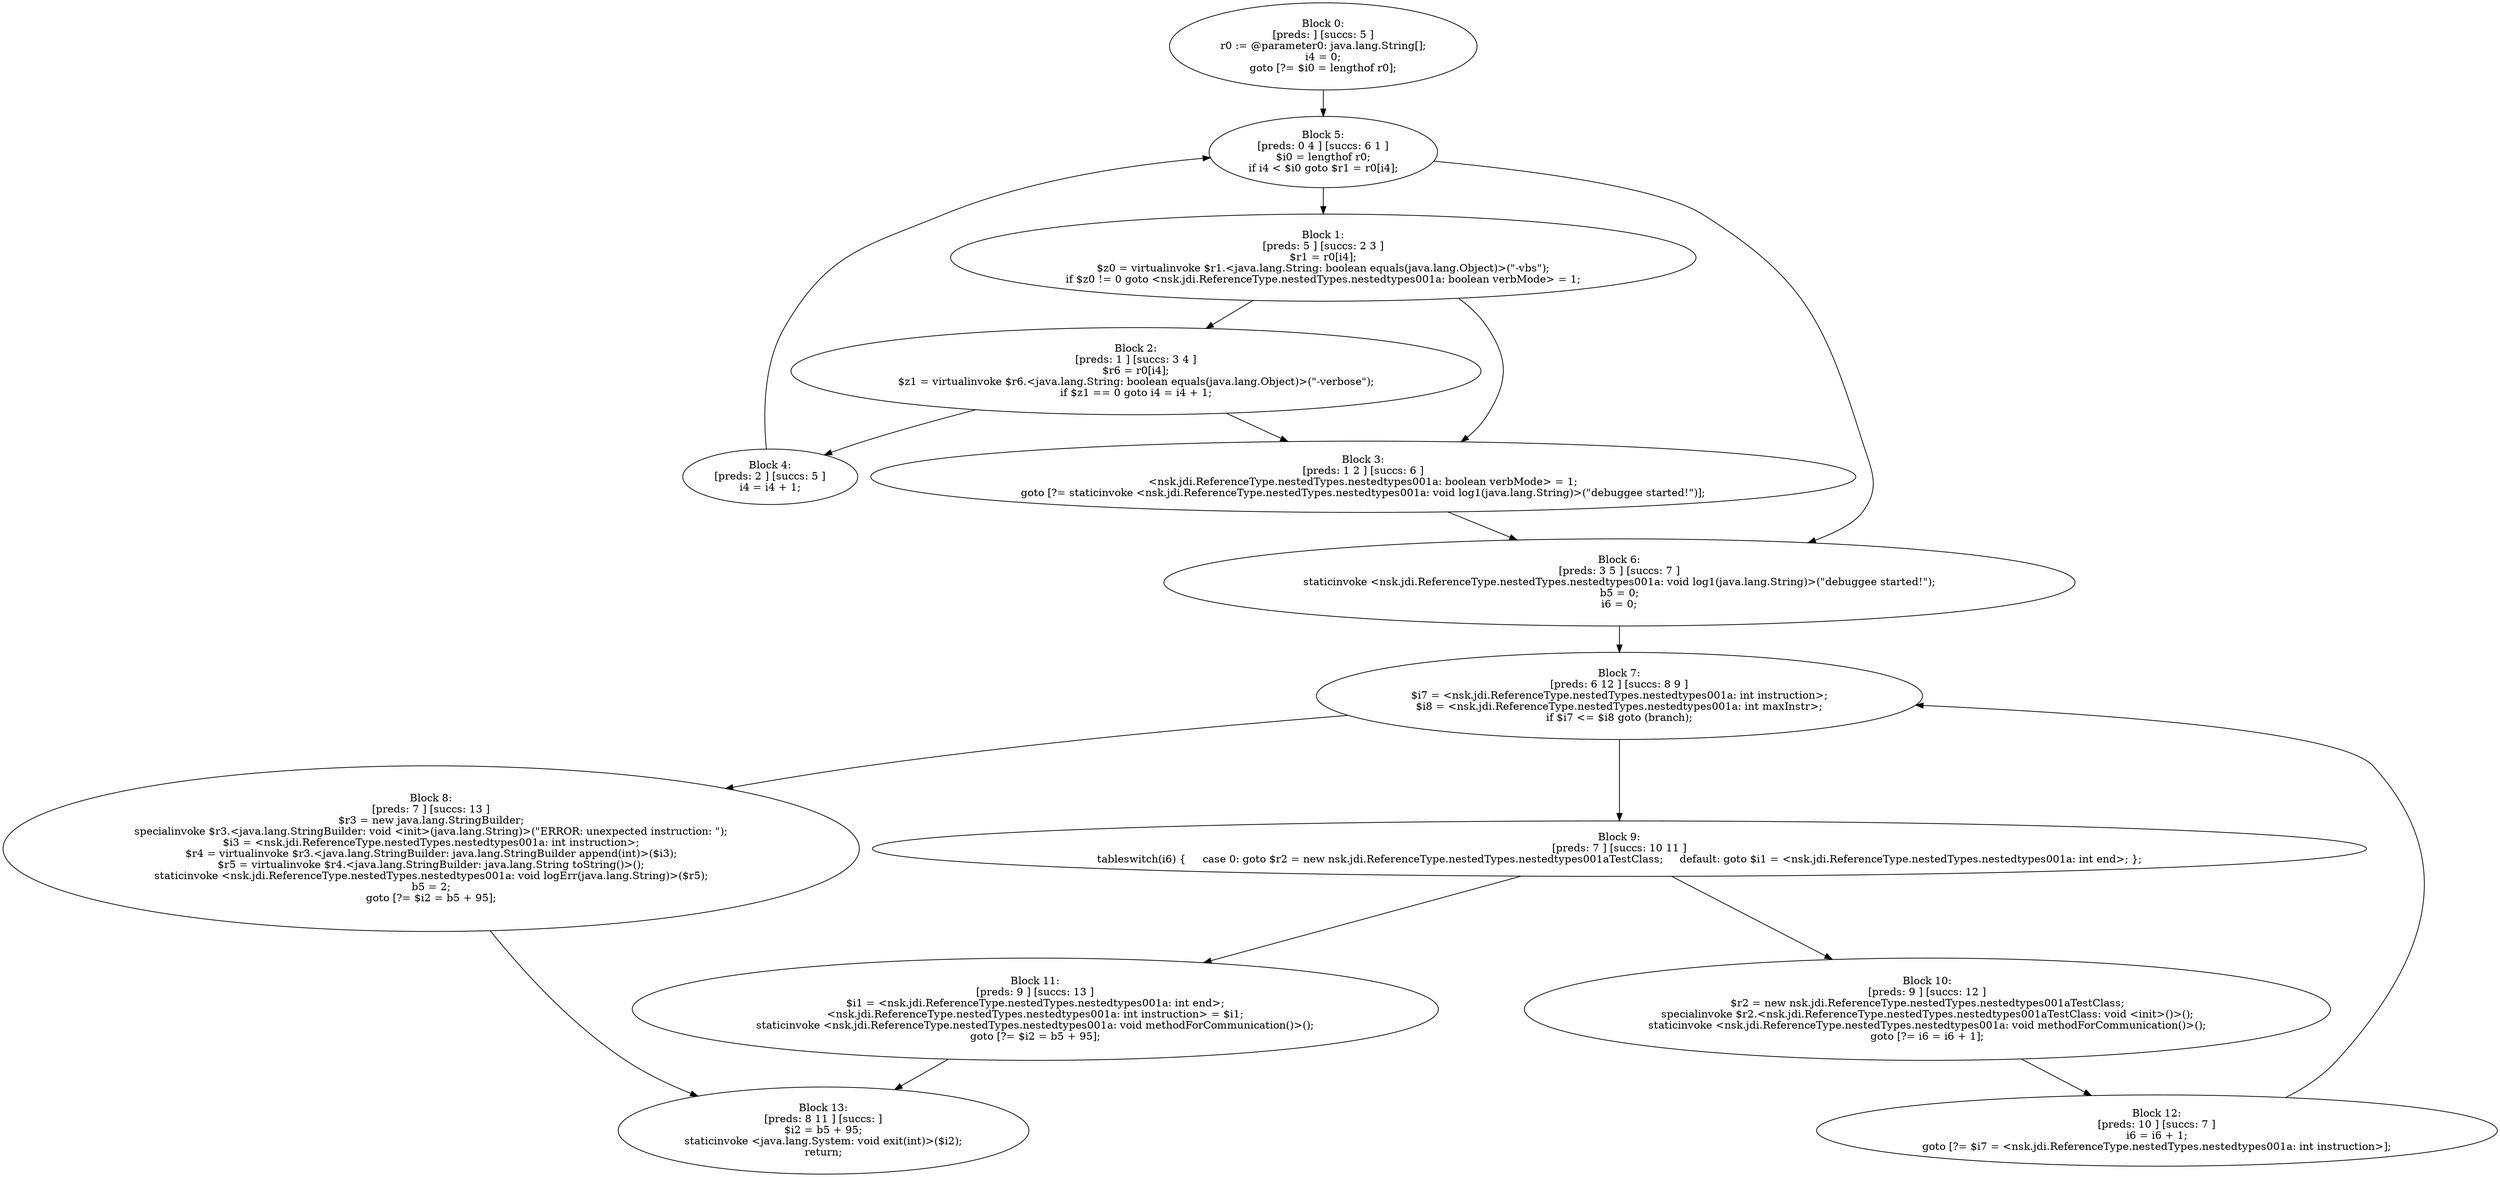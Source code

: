 digraph "unitGraph" {
    "Block 0:
[preds: ] [succs: 5 ]
r0 := @parameter0: java.lang.String[];
i4 = 0;
goto [?= $i0 = lengthof r0];
"
    "Block 1:
[preds: 5 ] [succs: 2 3 ]
$r1 = r0[i4];
$z0 = virtualinvoke $r1.<java.lang.String: boolean equals(java.lang.Object)>(\"-vbs\");
if $z0 != 0 goto <nsk.jdi.ReferenceType.nestedTypes.nestedtypes001a: boolean verbMode> = 1;
"
    "Block 2:
[preds: 1 ] [succs: 3 4 ]
$r6 = r0[i4];
$z1 = virtualinvoke $r6.<java.lang.String: boolean equals(java.lang.Object)>(\"-verbose\");
if $z1 == 0 goto i4 = i4 + 1;
"
    "Block 3:
[preds: 1 2 ] [succs: 6 ]
<nsk.jdi.ReferenceType.nestedTypes.nestedtypes001a: boolean verbMode> = 1;
goto [?= staticinvoke <nsk.jdi.ReferenceType.nestedTypes.nestedtypes001a: void log1(java.lang.String)>(\"debuggee started!\")];
"
    "Block 4:
[preds: 2 ] [succs: 5 ]
i4 = i4 + 1;
"
    "Block 5:
[preds: 0 4 ] [succs: 6 1 ]
$i0 = lengthof r0;
if i4 < $i0 goto $r1 = r0[i4];
"
    "Block 6:
[preds: 3 5 ] [succs: 7 ]
staticinvoke <nsk.jdi.ReferenceType.nestedTypes.nestedtypes001a: void log1(java.lang.String)>(\"debuggee started!\");
b5 = 0;
i6 = 0;
"
    "Block 7:
[preds: 6 12 ] [succs: 8 9 ]
$i7 = <nsk.jdi.ReferenceType.nestedTypes.nestedtypes001a: int instruction>;
$i8 = <nsk.jdi.ReferenceType.nestedTypes.nestedtypes001a: int maxInstr>;
if $i7 <= $i8 goto (branch);
"
    "Block 8:
[preds: 7 ] [succs: 13 ]
$r3 = new java.lang.StringBuilder;
specialinvoke $r3.<java.lang.StringBuilder: void <init>(java.lang.String)>(\"ERROR: unexpected instruction: \");
$i3 = <nsk.jdi.ReferenceType.nestedTypes.nestedtypes001a: int instruction>;
$r4 = virtualinvoke $r3.<java.lang.StringBuilder: java.lang.StringBuilder append(int)>($i3);
$r5 = virtualinvoke $r4.<java.lang.StringBuilder: java.lang.String toString()>();
staticinvoke <nsk.jdi.ReferenceType.nestedTypes.nestedtypes001a: void logErr(java.lang.String)>($r5);
b5 = 2;
goto [?= $i2 = b5 + 95];
"
    "Block 9:
[preds: 7 ] [succs: 10 11 ]
tableswitch(i6) {     case 0: goto $r2 = new nsk.jdi.ReferenceType.nestedTypes.nestedtypes001aTestClass;     default: goto $i1 = <nsk.jdi.ReferenceType.nestedTypes.nestedtypes001a: int end>; };
"
    "Block 10:
[preds: 9 ] [succs: 12 ]
$r2 = new nsk.jdi.ReferenceType.nestedTypes.nestedtypes001aTestClass;
specialinvoke $r2.<nsk.jdi.ReferenceType.nestedTypes.nestedtypes001aTestClass: void <init>()>();
staticinvoke <nsk.jdi.ReferenceType.nestedTypes.nestedtypes001a: void methodForCommunication()>();
goto [?= i6 = i6 + 1];
"
    "Block 11:
[preds: 9 ] [succs: 13 ]
$i1 = <nsk.jdi.ReferenceType.nestedTypes.nestedtypes001a: int end>;
<nsk.jdi.ReferenceType.nestedTypes.nestedtypes001a: int instruction> = $i1;
staticinvoke <nsk.jdi.ReferenceType.nestedTypes.nestedtypes001a: void methodForCommunication()>();
goto [?= $i2 = b5 + 95];
"
    "Block 12:
[preds: 10 ] [succs: 7 ]
i6 = i6 + 1;
goto [?= $i7 = <nsk.jdi.ReferenceType.nestedTypes.nestedtypes001a: int instruction>];
"
    "Block 13:
[preds: 8 11 ] [succs: ]
$i2 = b5 + 95;
staticinvoke <java.lang.System: void exit(int)>($i2);
return;
"
    "Block 0:
[preds: ] [succs: 5 ]
r0 := @parameter0: java.lang.String[];
i4 = 0;
goto [?= $i0 = lengthof r0];
"->"Block 5:
[preds: 0 4 ] [succs: 6 1 ]
$i0 = lengthof r0;
if i4 < $i0 goto $r1 = r0[i4];
";
    "Block 1:
[preds: 5 ] [succs: 2 3 ]
$r1 = r0[i4];
$z0 = virtualinvoke $r1.<java.lang.String: boolean equals(java.lang.Object)>(\"-vbs\");
if $z0 != 0 goto <nsk.jdi.ReferenceType.nestedTypes.nestedtypes001a: boolean verbMode> = 1;
"->"Block 2:
[preds: 1 ] [succs: 3 4 ]
$r6 = r0[i4];
$z1 = virtualinvoke $r6.<java.lang.String: boolean equals(java.lang.Object)>(\"-verbose\");
if $z1 == 0 goto i4 = i4 + 1;
";
    "Block 1:
[preds: 5 ] [succs: 2 3 ]
$r1 = r0[i4];
$z0 = virtualinvoke $r1.<java.lang.String: boolean equals(java.lang.Object)>(\"-vbs\");
if $z0 != 0 goto <nsk.jdi.ReferenceType.nestedTypes.nestedtypes001a: boolean verbMode> = 1;
"->"Block 3:
[preds: 1 2 ] [succs: 6 ]
<nsk.jdi.ReferenceType.nestedTypes.nestedtypes001a: boolean verbMode> = 1;
goto [?= staticinvoke <nsk.jdi.ReferenceType.nestedTypes.nestedtypes001a: void log1(java.lang.String)>(\"debuggee started!\")];
";
    "Block 2:
[preds: 1 ] [succs: 3 4 ]
$r6 = r0[i4];
$z1 = virtualinvoke $r6.<java.lang.String: boolean equals(java.lang.Object)>(\"-verbose\");
if $z1 == 0 goto i4 = i4 + 1;
"->"Block 3:
[preds: 1 2 ] [succs: 6 ]
<nsk.jdi.ReferenceType.nestedTypes.nestedtypes001a: boolean verbMode> = 1;
goto [?= staticinvoke <nsk.jdi.ReferenceType.nestedTypes.nestedtypes001a: void log1(java.lang.String)>(\"debuggee started!\")];
";
    "Block 2:
[preds: 1 ] [succs: 3 4 ]
$r6 = r0[i4];
$z1 = virtualinvoke $r6.<java.lang.String: boolean equals(java.lang.Object)>(\"-verbose\");
if $z1 == 0 goto i4 = i4 + 1;
"->"Block 4:
[preds: 2 ] [succs: 5 ]
i4 = i4 + 1;
";
    "Block 3:
[preds: 1 2 ] [succs: 6 ]
<nsk.jdi.ReferenceType.nestedTypes.nestedtypes001a: boolean verbMode> = 1;
goto [?= staticinvoke <nsk.jdi.ReferenceType.nestedTypes.nestedtypes001a: void log1(java.lang.String)>(\"debuggee started!\")];
"->"Block 6:
[preds: 3 5 ] [succs: 7 ]
staticinvoke <nsk.jdi.ReferenceType.nestedTypes.nestedtypes001a: void log1(java.lang.String)>(\"debuggee started!\");
b5 = 0;
i6 = 0;
";
    "Block 4:
[preds: 2 ] [succs: 5 ]
i4 = i4 + 1;
"->"Block 5:
[preds: 0 4 ] [succs: 6 1 ]
$i0 = lengthof r0;
if i4 < $i0 goto $r1 = r0[i4];
";
    "Block 5:
[preds: 0 4 ] [succs: 6 1 ]
$i0 = lengthof r0;
if i4 < $i0 goto $r1 = r0[i4];
"->"Block 6:
[preds: 3 5 ] [succs: 7 ]
staticinvoke <nsk.jdi.ReferenceType.nestedTypes.nestedtypes001a: void log1(java.lang.String)>(\"debuggee started!\");
b5 = 0;
i6 = 0;
";
    "Block 5:
[preds: 0 4 ] [succs: 6 1 ]
$i0 = lengthof r0;
if i4 < $i0 goto $r1 = r0[i4];
"->"Block 1:
[preds: 5 ] [succs: 2 3 ]
$r1 = r0[i4];
$z0 = virtualinvoke $r1.<java.lang.String: boolean equals(java.lang.Object)>(\"-vbs\");
if $z0 != 0 goto <nsk.jdi.ReferenceType.nestedTypes.nestedtypes001a: boolean verbMode> = 1;
";
    "Block 6:
[preds: 3 5 ] [succs: 7 ]
staticinvoke <nsk.jdi.ReferenceType.nestedTypes.nestedtypes001a: void log1(java.lang.String)>(\"debuggee started!\");
b5 = 0;
i6 = 0;
"->"Block 7:
[preds: 6 12 ] [succs: 8 9 ]
$i7 = <nsk.jdi.ReferenceType.nestedTypes.nestedtypes001a: int instruction>;
$i8 = <nsk.jdi.ReferenceType.nestedTypes.nestedtypes001a: int maxInstr>;
if $i7 <= $i8 goto (branch);
";
    "Block 7:
[preds: 6 12 ] [succs: 8 9 ]
$i7 = <nsk.jdi.ReferenceType.nestedTypes.nestedtypes001a: int instruction>;
$i8 = <nsk.jdi.ReferenceType.nestedTypes.nestedtypes001a: int maxInstr>;
if $i7 <= $i8 goto (branch);
"->"Block 8:
[preds: 7 ] [succs: 13 ]
$r3 = new java.lang.StringBuilder;
specialinvoke $r3.<java.lang.StringBuilder: void <init>(java.lang.String)>(\"ERROR: unexpected instruction: \");
$i3 = <nsk.jdi.ReferenceType.nestedTypes.nestedtypes001a: int instruction>;
$r4 = virtualinvoke $r3.<java.lang.StringBuilder: java.lang.StringBuilder append(int)>($i3);
$r5 = virtualinvoke $r4.<java.lang.StringBuilder: java.lang.String toString()>();
staticinvoke <nsk.jdi.ReferenceType.nestedTypes.nestedtypes001a: void logErr(java.lang.String)>($r5);
b5 = 2;
goto [?= $i2 = b5 + 95];
";
    "Block 7:
[preds: 6 12 ] [succs: 8 9 ]
$i7 = <nsk.jdi.ReferenceType.nestedTypes.nestedtypes001a: int instruction>;
$i8 = <nsk.jdi.ReferenceType.nestedTypes.nestedtypes001a: int maxInstr>;
if $i7 <= $i8 goto (branch);
"->"Block 9:
[preds: 7 ] [succs: 10 11 ]
tableswitch(i6) {     case 0: goto $r2 = new nsk.jdi.ReferenceType.nestedTypes.nestedtypes001aTestClass;     default: goto $i1 = <nsk.jdi.ReferenceType.nestedTypes.nestedtypes001a: int end>; };
";
    "Block 8:
[preds: 7 ] [succs: 13 ]
$r3 = new java.lang.StringBuilder;
specialinvoke $r3.<java.lang.StringBuilder: void <init>(java.lang.String)>(\"ERROR: unexpected instruction: \");
$i3 = <nsk.jdi.ReferenceType.nestedTypes.nestedtypes001a: int instruction>;
$r4 = virtualinvoke $r3.<java.lang.StringBuilder: java.lang.StringBuilder append(int)>($i3);
$r5 = virtualinvoke $r4.<java.lang.StringBuilder: java.lang.String toString()>();
staticinvoke <nsk.jdi.ReferenceType.nestedTypes.nestedtypes001a: void logErr(java.lang.String)>($r5);
b5 = 2;
goto [?= $i2 = b5 + 95];
"->"Block 13:
[preds: 8 11 ] [succs: ]
$i2 = b5 + 95;
staticinvoke <java.lang.System: void exit(int)>($i2);
return;
";
    "Block 9:
[preds: 7 ] [succs: 10 11 ]
tableswitch(i6) {     case 0: goto $r2 = new nsk.jdi.ReferenceType.nestedTypes.nestedtypes001aTestClass;     default: goto $i1 = <nsk.jdi.ReferenceType.nestedTypes.nestedtypes001a: int end>; };
"->"Block 10:
[preds: 9 ] [succs: 12 ]
$r2 = new nsk.jdi.ReferenceType.nestedTypes.nestedtypes001aTestClass;
specialinvoke $r2.<nsk.jdi.ReferenceType.nestedTypes.nestedtypes001aTestClass: void <init>()>();
staticinvoke <nsk.jdi.ReferenceType.nestedTypes.nestedtypes001a: void methodForCommunication()>();
goto [?= i6 = i6 + 1];
";
    "Block 9:
[preds: 7 ] [succs: 10 11 ]
tableswitch(i6) {     case 0: goto $r2 = new nsk.jdi.ReferenceType.nestedTypes.nestedtypes001aTestClass;     default: goto $i1 = <nsk.jdi.ReferenceType.nestedTypes.nestedtypes001a: int end>; };
"->"Block 11:
[preds: 9 ] [succs: 13 ]
$i1 = <nsk.jdi.ReferenceType.nestedTypes.nestedtypes001a: int end>;
<nsk.jdi.ReferenceType.nestedTypes.nestedtypes001a: int instruction> = $i1;
staticinvoke <nsk.jdi.ReferenceType.nestedTypes.nestedtypes001a: void methodForCommunication()>();
goto [?= $i2 = b5 + 95];
";
    "Block 10:
[preds: 9 ] [succs: 12 ]
$r2 = new nsk.jdi.ReferenceType.nestedTypes.nestedtypes001aTestClass;
specialinvoke $r2.<nsk.jdi.ReferenceType.nestedTypes.nestedtypes001aTestClass: void <init>()>();
staticinvoke <nsk.jdi.ReferenceType.nestedTypes.nestedtypes001a: void methodForCommunication()>();
goto [?= i6 = i6 + 1];
"->"Block 12:
[preds: 10 ] [succs: 7 ]
i6 = i6 + 1;
goto [?= $i7 = <nsk.jdi.ReferenceType.nestedTypes.nestedtypes001a: int instruction>];
";
    "Block 11:
[preds: 9 ] [succs: 13 ]
$i1 = <nsk.jdi.ReferenceType.nestedTypes.nestedtypes001a: int end>;
<nsk.jdi.ReferenceType.nestedTypes.nestedtypes001a: int instruction> = $i1;
staticinvoke <nsk.jdi.ReferenceType.nestedTypes.nestedtypes001a: void methodForCommunication()>();
goto [?= $i2 = b5 + 95];
"->"Block 13:
[preds: 8 11 ] [succs: ]
$i2 = b5 + 95;
staticinvoke <java.lang.System: void exit(int)>($i2);
return;
";
    "Block 12:
[preds: 10 ] [succs: 7 ]
i6 = i6 + 1;
goto [?= $i7 = <nsk.jdi.ReferenceType.nestedTypes.nestedtypes001a: int instruction>];
"->"Block 7:
[preds: 6 12 ] [succs: 8 9 ]
$i7 = <nsk.jdi.ReferenceType.nestedTypes.nestedtypes001a: int instruction>;
$i8 = <nsk.jdi.ReferenceType.nestedTypes.nestedtypes001a: int maxInstr>;
if $i7 <= $i8 goto (branch);
";
}
